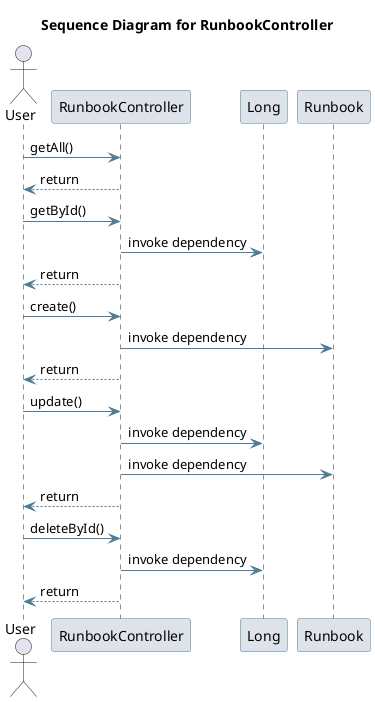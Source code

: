 @startuml
skinparam sequence {
 ArrowColor #4D7A97 
 ParticipantBorderColor #4D7A97 
 ParticipantBackgroundColor #DEE3E9 
}
title Sequence Diagram for RunbookController

actor User
User -> RunbookController: getAll()
RunbookController --> User : return
User -> RunbookController: getById()
participant Long
RunbookController -> Long: invoke dependency
RunbookController --> User : return
User -> RunbookController: create()
participant Runbook
RunbookController -> Runbook: invoke dependency
RunbookController --> User : return
User -> RunbookController: update()
RunbookController -> Long: invoke dependency
RunbookController -> Runbook: invoke dependency
RunbookController --> User : return
User -> RunbookController: deleteById()
RunbookController -> Long: invoke dependency
RunbookController --> User : return
@enduml